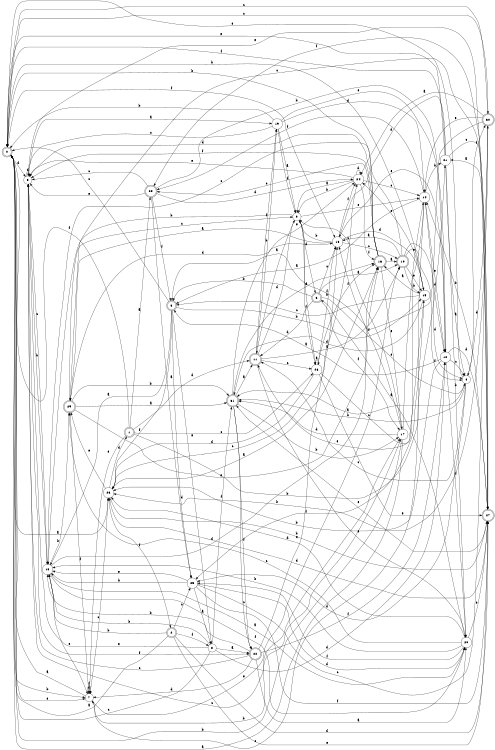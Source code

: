 digraph n26_4 {
__start0 [label="" shape="none"];

rankdir=LR;
size="8,5";

s0 [style="rounded,filled", color="black", fillcolor="white" shape="doublecircle", label="0"];
s1 [style="rounded,filled", color="black", fillcolor="white" shape="doublecircle", label="1"];
s2 [style="rounded,filled", color="black", fillcolor="white" shape="doublecircle", label="2"];
s3 [style="rounded,filled", color="black", fillcolor="white" shape="doublecircle", label="3"];
s4 [style="filled", color="black", fillcolor="white" shape="circle", label="4"];
s5 [style="filled", color="black", fillcolor="white" shape="circle", label="5"];
s6 [style="rounded,filled", color="black", fillcolor="white" shape="doublecircle", label="6"];
s7 [style="filled", color="black", fillcolor="white" shape="circle", label="7"];
s8 [style="filled", color="black", fillcolor="white" shape="circle", label="8"];
s9 [style="filled", color="black", fillcolor="white" shape="circle", label="9"];
s10 [style="rounded,filled", color="black", fillcolor="white" shape="doublecircle", label="10"];
s11 [style="rounded,filled", color="black", fillcolor="white" shape="doublecircle", label="11"];
s12 [style="filled", color="black", fillcolor="white" shape="circle", label="12"];
s13 [style="filled", color="black", fillcolor="white" shape="circle", label="13"];
s14 [style="filled", color="black", fillcolor="white" shape="circle", label="14"];
s15 [style="filled", color="black", fillcolor="white" shape="circle", label="15"];
s16 [style="rounded,filled", color="black", fillcolor="white" shape="doublecircle", label="16"];
s17 [style="filled", color="black", fillcolor="white" shape="circle", label="17"];
s18 [style="filled", color="black", fillcolor="white" shape="circle", label="18"];
s19 [style="filled", color="black", fillcolor="white" shape="circle", label="19"];
s20 [style="filled", color="black", fillcolor="white" shape="circle", label="20"];
s21 [style="filled", color="black", fillcolor="white" shape="circle", label="21"];
s22 [style="rounded,filled", color="black", fillcolor="white" shape="doublecircle", label="22"];
s23 [style="filled", color="black", fillcolor="white" shape="circle", label="23"];
s24 [style="filled", color="black", fillcolor="white" shape="circle", label="24"];
s25 [style="filled", color="black", fillcolor="white" shape="circle", label="25"];
s26 [style="filled", color="black", fillcolor="white" shape="circle", label="26"];
s27 [style="rounded,filled", color="black", fillcolor="white" shape="doublecircle", label="27"];
s28 [style="rounded,filled", color="black", fillcolor="white" shape="doublecircle", label="28"];
s29 [style="rounded,filled", color="black", fillcolor="white" shape="doublecircle", label="29"];
s30 [style="rounded,filled", color="black", fillcolor="white" shape="doublecircle", label="30"];
s31 [style="rounded,filled", color="black", fillcolor="white" shape="doublecircle", label="31"];
s0 -> s23 [label="a"];
s0 -> s7 [label="b"];
s0 -> s30 [label="c"];
s0 -> s5 [label="d"];
s0 -> s7 [label="e"];
s0 -> s18 [label="f"];
s1 -> s28 [label="a"];
s1 -> s21 [label="b"];
s1 -> s26 [label="c"];
s1 -> s11 [label="d"];
s1 -> s7 [label="e"];
s1 -> s0 [label="f"];
s2 -> s0 [label="a"];
s2 -> s13 [label="b"];
s2 -> s25 [label="c"];
s2 -> s27 [label="d"];
s2 -> s27 [label="e"];
s2 -> s8 [label="f"];
s3 -> s13 [label="a"];
s3 -> s15 [label="b"];
s3 -> s0 [label="c"];
s3 -> s25 [label="d"];
s3 -> s8 [label="e"];
s3 -> s23 [label="f"];
s4 -> s31 [label="a"];
s4 -> s31 [label="b"];
s4 -> s11 [label="c"];
s4 -> s25 [label="d"];
s4 -> s0 [label="e"];
s4 -> s30 [label="f"];
s5 -> s19 [label="a"];
s5 -> s13 [label="b"];
s5 -> s17 [label="c"];
s5 -> s5 [label="d"];
s5 -> s27 [label="e"];
s5 -> s22 [label="f"];
s6 -> s10 [label="a"];
s6 -> s3 [label="b"];
s6 -> s18 [label="c"];
s6 -> s11 [label="d"];
s6 -> s4 [label="e"];
s6 -> s17 [label="f"];
s7 -> s0 [label="a"];
s7 -> s17 [label="b"];
s7 -> s23 [label="c"];
s7 -> s7 [label="d"];
s7 -> s10 [label="e"];
s7 -> s7 [label="f"];
s8 -> s22 [label="a"];
s8 -> s13 [label="b"];
s8 -> s0 [label="c"];
s8 -> s12 [label="d"];
s8 -> s5 [label="e"];
s8 -> s31 [label="f"];
s9 -> s11 [label="a"];
s9 -> s13 [label="b"];
s9 -> s26 [label="c"];
s9 -> s6 [label="d"];
s9 -> s14 [label="e"];
s9 -> s26 [label="f"];
s10 -> s18 [label="a"];
s10 -> s15 [label="b"];
s10 -> s13 [label="c"];
s10 -> s4 [label="d"];
s10 -> s15 [label="e"];
s10 -> s4 [label="f"];
s11 -> s10 [label="a"];
s11 -> s19 [label="b"];
s11 -> s26 [label="c"];
s11 -> s9 [label="d"];
s11 -> s20 [label="e"];
s11 -> s19 [label="f"];
s12 -> s3 [label="a"];
s12 -> s23 [label="b"];
s12 -> s4 [label="c"];
s12 -> s27 [label="d"];
s12 -> s14 [label="e"];
s12 -> s20 [label="f"];
s13 -> s20 [label="a"];
s13 -> s29 [label="b"];
s13 -> s5 [label="c"];
s13 -> s16 [label="d"];
s13 -> s7 [label="e"];
s13 -> s20 [label="f"];
s14 -> s3 [label="a"];
s14 -> s21 [label="b"];
s14 -> s7 [label="c"];
s14 -> s12 [label="d"];
s14 -> s11 [label="e"];
s14 -> s28 [label="f"];
s15 -> s16 [label="a"];
s15 -> s0 [label="b"];
s15 -> s3 [label="c"];
s15 -> s31 [label="d"];
s15 -> s24 [label="e"];
s15 -> s25 [label="f"];
s16 -> s10 [label="a"];
s16 -> s0 [label="b"];
s16 -> s28 [label="c"];
s16 -> s5 [label="d"];
s16 -> s17 [label="e"];
s16 -> s5 [label="f"];
s17 -> s0 [label="a"];
s17 -> s0 [label="b"];
s17 -> s9 [label="c"];
s17 -> s31 [label="d"];
s17 -> s14 [label="e"];
s17 -> s18 [label="f"];
s18 -> s29 [label="a"];
s18 -> s9 [label="b"];
s18 -> s10 [label="c"];
s18 -> s15 [label="d"];
s18 -> s12 [label="e"];
s18 -> s24 [label="f"];
s19 -> s9 [label="a"];
s19 -> s0 [label="b"];
s19 -> s5 [label="c"];
s19 -> s14 [label="d"];
s19 -> s12 [label="e"];
s19 -> s9 [label="f"];
s20 -> s6 [label="a"];
s20 -> s13 [label="b"];
s20 -> s29 [label="c"];
s20 -> s23 [label="d"];
s20 -> s27 [label="e"];
s20 -> s25 [label="f"];
s21 -> s4 [label="a"];
s21 -> s20 [label="b"];
s21 -> s27 [label="c"];
s21 -> s18 [label="d"];
s21 -> s0 [label="e"];
s21 -> s0 [label="f"];
s22 -> s20 [label="a"];
s22 -> s13 [label="b"];
s22 -> s5 [label="c"];
s22 -> s7 [label="d"];
s22 -> s18 [label="e"];
s22 -> s12 [label="f"];
s23 -> s16 [label="a"];
s23 -> s27 [label="b"];
s23 -> s24 [label="c"];
s23 -> s1 [label="d"];
s23 -> s29 [label="e"];
s23 -> s2 [label="f"];
s24 -> s9 [label="a"];
s24 -> s9 [label="b"];
s24 -> s14 [label="c"];
s24 -> s24 [label="d"];
s24 -> s5 [label="e"];
s24 -> s16 [label="f"];
s25 -> s8 [label="a"];
s25 -> s13 [label="b"];
s25 -> s30 [label="c"];
s25 -> s20 [label="d"];
s25 -> s13 [label="e"];
s25 -> s27 [label="f"];
s26 -> s26 [label="a"];
s26 -> s18 [label="b"];
s26 -> s15 [label="c"];
s26 -> s23 [label="d"];
s26 -> s27 [label="e"];
s26 -> s16 [label="f"];
s27 -> s21 [label="a"];
s27 -> s14 [label="b"];
s27 -> s29 [label="c"];
s27 -> s23 [label="d"];
s27 -> s31 [label="e"];
s27 -> s28 [label="f"];
s28 -> s25 [label="a"];
s28 -> s12 [label="b"];
s28 -> s5 [label="c"];
s28 -> s24 [label="d"];
s28 -> s5 [label="e"];
s28 -> s3 [label="f"];
s29 -> s31 [label="a"];
s29 -> s31 [label="b"];
s29 -> s9 [label="c"];
s29 -> s18 [label="d"];
s29 -> s16 [label="e"];
s29 -> s7 [label="f"];
s30 -> s24 [label="a"];
s30 -> s23 [label="b"];
s30 -> s0 [label="c"];
s30 -> s4 [label="d"];
s30 -> s14 [label="e"];
s30 -> s3 [label="f"];
s31 -> s11 [label="a"];
s31 -> s17 [label="b"];
s31 -> s22 [label="c"];
s31 -> s16 [label="d"];
s31 -> s24 [label="e"];
s31 -> s22 [label="f"];

}